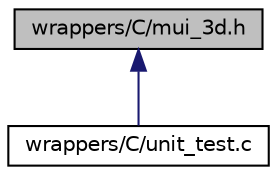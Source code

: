 digraph "wrappers/C/mui_3d.h"
{
 // LATEX_PDF_SIZE
  edge [fontname="Helvetica",fontsize="10",labelfontname="Helvetica",labelfontsize="10"];
  node [fontname="Helvetica",fontsize="10",shape=record];
  Node1 [label="wrappers/C/mui_3d.h",height=0.2,width=0.4,color="black", fillcolor="grey75", style="filled", fontcolor="black",tooltip=" "];
  Node1 -> Node2 [dir="back",color="midnightblue",fontsize="10",style="solid",fontname="Helvetica"];
  Node2 [label="wrappers/C/unit_test.c",height=0.2,width=0.4,color="black", fillcolor="white", style="filled",URL="$unit__test_8c.html",tooltip=" "];
}
